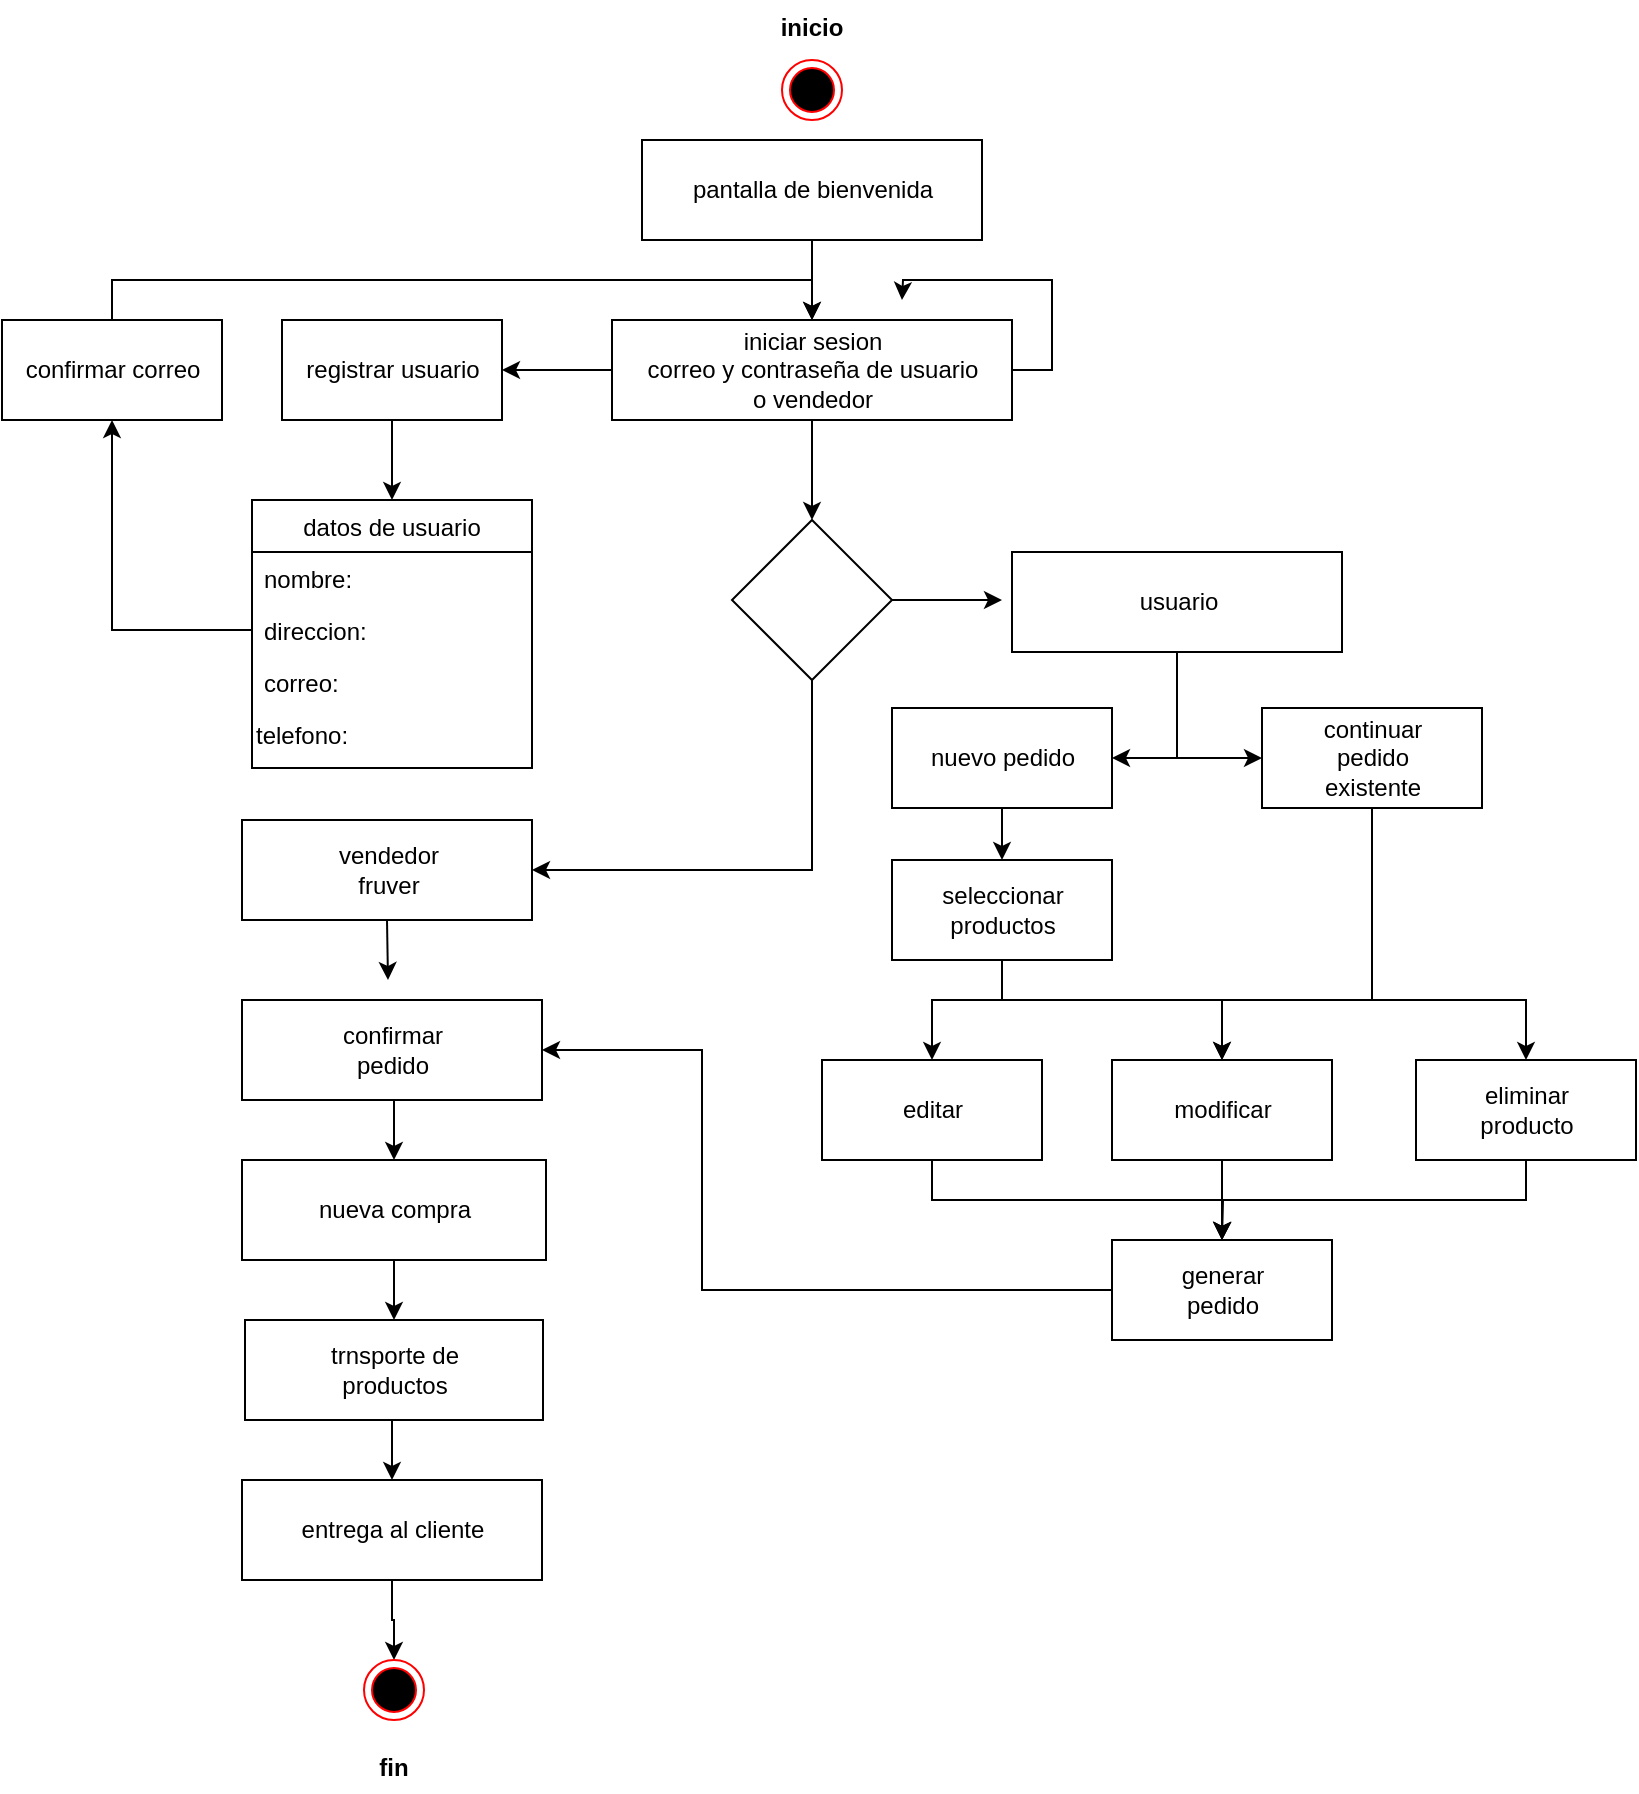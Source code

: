 <mxfile version="15.0.6" type="device"><diagram id="wgvO6Z1kjbj8WAzYOoMh" name="Page-1"><mxGraphModel dx="1043" dy="928" grid="1" gridSize="10" guides="1" tooltips="1" connect="1" arrows="1" fold="1" page="1" pageScale="1" pageWidth="1654" pageHeight="1169" math="0" shadow="0"><root><mxCell id="0"/><mxCell id="1" parent="0"/><mxCell id="yx6_1uoac7pyXPdlo_jv-1" value="" style="ellipse;html=1;shape=endState;fillColor=#000000;strokeColor=#ff0000;" vertex="1" parent="1"><mxGeometry x="400" y="40" width="30" height="30" as="geometry"/></mxCell><mxCell id="yx6_1uoac7pyXPdlo_jv-2" value="inicio" style="text;align=center;fontStyle=1;verticalAlign=middle;spacingLeft=3;spacingRight=3;strokeColor=none;rotatable=0;points=[[0,0.5],[1,0.5]];portConstraint=eastwest;" vertex="1" parent="1"><mxGeometry x="375" y="10" width="80" height="26" as="geometry"/></mxCell><mxCell id="yx6_1uoac7pyXPdlo_jv-18" style="edgeStyle=orthogonalEdgeStyle;rounded=0;orthogonalLoop=1;jettySize=auto;html=1;exitX=0.5;exitY=1;exitDx=0;exitDy=0;entryX=0.5;entryY=0;entryDx=0;entryDy=0;" edge="1" parent="1" source="yx6_1uoac7pyXPdlo_jv-3" target="yx6_1uoac7pyXPdlo_jv-4"><mxGeometry relative="1" as="geometry"/></mxCell><mxCell id="yx6_1uoac7pyXPdlo_jv-3" value="pantalla de bienvenida" style="html=1;" vertex="1" parent="1"><mxGeometry x="330" y="80" width="170" height="50" as="geometry"/></mxCell><mxCell id="yx6_1uoac7pyXPdlo_jv-19" style="edgeStyle=orthogonalEdgeStyle;rounded=0;orthogonalLoop=1;jettySize=auto;html=1;exitX=0;exitY=0.5;exitDx=0;exitDy=0;entryX=1;entryY=0.5;entryDx=0;entryDy=0;" edge="1" parent="1" source="yx6_1uoac7pyXPdlo_jv-4" target="yx6_1uoac7pyXPdlo_jv-5"><mxGeometry relative="1" as="geometry"/></mxCell><mxCell id="yx6_1uoac7pyXPdlo_jv-26" style="edgeStyle=orthogonalEdgeStyle;rounded=0;orthogonalLoop=1;jettySize=auto;html=1;exitX=1;exitY=0.5;exitDx=0;exitDy=0;" edge="1" parent="1" source="yx6_1uoac7pyXPdlo_jv-4"><mxGeometry relative="1" as="geometry"><mxPoint x="460" y="160" as="targetPoint"/></mxGeometry></mxCell><mxCell id="yx6_1uoac7pyXPdlo_jv-29" style="edgeStyle=orthogonalEdgeStyle;rounded=0;orthogonalLoop=1;jettySize=auto;html=1;exitX=0.5;exitY=1;exitDx=0;exitDy=0;entryX=0.5;entryY=0;entryDx=0;entryDy=0;" edge="1" parent="1" source="yx6_1uoac7pyXPdlo_jv-4" target="yx6_1uoac7pyXPdlo_jv-28"><mxGeometry relative="1" as="geometry"/></mxCell><mxCell id="yx6_1uoac7pyXPdlo_jv-4" value="&lt;div&gt;iniciar sesion &lt;br&gt;&lt;/div&gt;&lt;div&gt;correo y contraseña de usuario&lt;/div&gt;&lt;div&gt;o vendedor&lt;br&gt;&lt;/div&gt;" style="html=1;" vertex="1" parent="1"><mxGeometry x="315" y="170" width="200" height="50" as="geometry"/></mxCell><mxCell id="yx6_1uoac7pyXPdlo_jv-20" style="edgeStyle=orthogonalEdgeStyle;rounded=0;orthogonalLoop=1;jettySize=auto;html=1;exitX=0.5;exitY=1;exitDx=0;exitDy=0;entryX=0.5;entryY=0;entryDx=0;entryDy=0;" edge="1" parent="1" source="yx6_1uoac7pyXPdlo_jv-5" target="yx6_1uoac7pyXPdlo_jv-6"><mxGeometry relative="1" as="geometry"/></mxCell><mxCell id="yx6_1uoac7pyXPdlo_jv-5" value="registrar usuario" style="html=1;" vertex="1" parent="1"><mxGeometry x="150" y="170" width="110" height="50" as="geometry"/></mxCell><mxCell id="yx6_1uoac7pyXPdlo_jv-6" value="datos de usuario" style="swimlane;fontStyle=0;childLayout=stackLayout;horizontal=1;startSize=26;fillColor=none;horizontalStack=0;resizeParent=1;resizeParentMax=0;resizeLast=0;collapsible=1;marginBottom=0;" vertex="1" parent="1"><mxGeometry x="135" y="260" width="140" height="134" as="geometry"/></mxCell><mxCell id="yx6_1uoac7pyXPdlo_jv-7" value="nombre:" style="text;strokeColor=none;fillColor=none;align=left;verticalAlign=top;spacingLeft=4;spacingRight=4;overflow=hidden;rotatable=0;points=[[0,0.5],[1,0.5]];portConstraint=eastwest;" vertex="1" parent="yx6_1uoac7pyXPdlo_jv-6"><mxGeometry y="26" width="140" height="26" as="geometry"/></mxCell><mxCell id="yx6_1uoac7pyXPdlo_jv-8" value="direccion:" style="text;strokeColor=none;fillColor=none;align=left;verticalAlign=top;spacingLeft=4;spacingRight=4;overflow=hidden;rotatable=0;points=[[0,0.5],[1,0.5]];portConstraint=eastwest;" vertex="1" parent="yx6_1uoac7pyXPdlo_jv-6"><mxGeometry y="52" width="140" height="26" as="geometry"/></mxCell><mxCell id="yx6_1uoac7pyXPdlo_jv-9" value="correo:" style="text;strokeColor=none;fillColor=none;align=left;verticalAlign=top;spacingLeft=4;spacingRight=4;overflow=hidden;rotatable=0;points=[[0,0.5],[1,0.5]];portConstraint=eastwest;" vertex="1" parent="yx6_1uoac7pyXPdlo_jv-6"><mxGeometry y="78" width="140" height="26" as="geometry"/></mxCell><mxCell id="yx6_1uoac7pyXPdlo_jv-14" value="telefono:" style="text;whiteSpace=wrap;html=1;" vertex="1" parent="yx6_1uoac7pyXPdlo_jv-6"><mxGeometry y="104" width="140" height="30" as="geometry"/></mxCell><mxCell id="yx6_1uoac7pyXPdlo_jv-22" style="edgeStyle=orthogonalEdgeStyle;rounded=0;orthogonalLoop=1;jettySize=auto;html=1;exitX=0.5;exitY=0;exitDx=0;exitDy=0;entryX=0.5;entryY=0;entryDx=0;entryDy=0;" edge="1" parent="1" source="yx6_1uoac7pyXPdlo_jv-15" target="yx6_1uoac7pyXPdlo_jv-4"><mxGeometry relative="1" as="geometry"/></mxCell><mxCell id="yx6_1uoac7pyXPdlo_jv-15" value="confirmar correo" style="html=1;" vertex="1" parent="1"><mxGeometry x="10" y="170" width="110" height="50" as="geometry"/></mxCell><mxCell id="yx6_1uoac7pyXPdlo_jv-21" style="edgeStyle=orthogonalEdgeStyle;rounded=0;orthogonalLoop=1;jettySize=auto;html=1;exitX=0;exitY=0.5;exitDx=0;exitDy=0;entryX=0.5;entryY=1;entryDx=0;entryDy=0;" edge="1" parent="1" source="yx6_1uoac7pyXPdlo_jv-8" target="yx6_1uoac7pyXPdlo_jv-15"><mxGeometry relative="1" as="geometry"/></mxCell><mxCell id="yx6_1uoac7pyXPdlo_jv-32" style="edgeStyle=orthogonalEdgeStyle;rounded=0;orthogonalLoop=1;jettySize=auto;html=1;exitX=0.5;exitY=1;exitDx=0;exitDy=0;entryX=1;entryY=0.5;entryDx=0;entryDy=0;" edge="1" parent="1" source="yx6_1uoac7pyXPdlo_jv-28" target="yx6_1uoac7pyXPdlo_jv-30"><mxGeometry relative="1" as="geometry"/></mxCell><mxCell id="yx6_1uoac7pyXPdlo_jv-33" style="edgeStyle=orthogonalEdgeStyle;rounded=0;orthogonalLoop=1;jettySize=auto;html=1;exitX=1;exitY=0.5;exitDx=0;exitDy=0;" edge="1" parent="1" source="yx6_1uoac7pyXPdlo_jv-28"><mxGeometry relative="1" as="geometry"><mxPoint x="510" y="310" as="targetPoint"/></mxGeometry></mxCell><mxCell id="yx6_1uoac7pyXPdlo_jv-28" value="" style="rhombus;whiteSpace=wrap;html=1;" vertex="1" parent="1"><mxGeometry x="375" y="270" width="80" height="80" as="geometry"/></mxCell><mxCell id="yx6_1uoac7pyXPdlo_jv-57" style="edgeStyle=orthogonalEdgeStyle;rounded=0;orthogonalLoop=1;jettySize=auto;html=1;exitX=0.5;exitY=1;exitDx=0;exitDy=0;" edge="1" parent="1" source="yx6_1uoac7pyXPdlo_jv-30"><mxGeometry relative="1" as="geometry"><mxPoint x="203" y="500" as="targetPoint"/></mxGeometry></mxCell><mxCell id="yx6_1uoac7pyXPdlo_jv-30" value="&lt;div&gt;vendedor&lt;/div&gt;&lt;div&gt;fruver&lt;br&gt;&lt;/div&gt;" style="html=1;" vertex="1" parent="1"><mxGeometry x="130" y="420" width="145" height="50" as="geometry"/></mxCell><mxCell id="yx6_1uoac7pyXPdlo_jv-39" style="edgeStyle=orthogonalEdgeStyle;rounded=0;orthogonalLoop=1;jettySize=auto;html=1;exitX=0.5;exitY=1;exitDx=0;exitDy=0;entryX=1;entryY=0.5;entryDx=0;entryDy=0;" edge="1" parent="1" source="yx6_1uoac7pyXPdlo_jv-31" target="yx6_1uoac7pyXPdlo_jv-34"><mxGeometry relative="1" as="geometry"/></mxCell><mxCell id="yx6_1uoac7pyXPdlo_jv-40" style="edgeStyle=orthogonalEdgeStyle;rounded=0;orthogonalLoop=1;jettySize=auto;html=1;exitX=0.5;exitY=1;exitDx=0;exitDy=0;entryX=0;entryY=0.5;entryDx=0;entryDy=0;" edge="1" parent="1" source="yx6_1uoac7pyXPdlo_jv-31" target="yx6_1uoac7pyXPdlo_jv-35"><mxGeometry relative="1" as="geometry"/></mxCell><mxCell id="yx6_1uoac7pyXPdlo_jv-31" value="usuario" style="html=1;" vertex="1" parent="1"><mxGeometry x="515" y="286" width="165" height="50" as="geometry"/></mxCell><mxCell id="yx6_1uoac7pyXPdlo_jv-41" style="edgeStyle=orthogonalEdgeStyle;rounded=0;orthogonalLoop=1;jettySize=auto;html=1;exitX=0.5;exitY=1;exitDx=0;exitDy=0;entryX=0.5;entryY=0;entryDx=0;entryDy=0;" edge="1" parent="1" source="yx6_1uoac7pyXPdlo_jv-34" target="yx6_1uoac7pyXPdlo_jv-36"><mxGeometry relative="1" as="geometry"/></mxCell><mxCell id="yx6_1uoac7pyXPdlo_jv-34" value="nuevo pedido" style="html=1;" vertex="1" parent="1"><mxGeometry x="455" y="364" width="110" height="50" as="geometry"/></mxCell><mxCell id="yx6_1uoac7pyXPdlo_jv-51" style="edgeStyle=orthogonalEdgeStyle;rounded=0;orthogonalLoop=1;jettySize=auto;html=1;exitX=0.5;exitY=1;exitDx=0;exitDy=0;entryX=0.5;entryY=0;entryDx=0;entryDy=0;" edge="1" parent="1" source="yx6_1uoac7pyXPdlo_jv-35" target="yx6_1uoac7pyXPdlo_jv-42"><mxGeometry relative="1" as="geometry"><mxPoint x="695" y="520" as="targetPoint"/><Array as="points"><mxPoint x="695" y="510"/><mxPoint x="620" y="510"/></Array></mxGeometry></mxCell><mxCell id="yx6_1uoac7pyXPdlo_jv-54" style="edgeStyle=orthogonalEdgeStyle;rounded=0;orthogonalLoop=1;jettySize=auto;html=1;exitX=0.5;exitY=1;exitDx=0;exitDy=0;entryX=0.5;entryY=0;entryDx=0;entryDy=0;" edge="1" parent="1" source="yx6_1uoac7pyXPdlo_jv-35" target="yx6_1uoac7pyXPdlo_jv-43"><mxGeometry relative="1" as="geometry"><Array as="points"><mxPoint x="695" y="510"/><mxPoint x="772" y="510"/></Array></mxGeometry></mxCell><mxCell id="yx6_1uoac7pyXPdlo_jv-35" value="&lt;div&gt;continuar&lt;/div&gt;&lt;div&gt;pedido &lt;br&gt;&lt;/div&gt;&lt;div&gt;existente&lt;br&gt;&lt;/div&gt;" style="html=1;" vertex="1" parent="1"><mxGeometry x="640" y="364" width="110" height="50" as="geometry"/></mxCell><mxCell id="yx6_1uoac7pyXPdlo_jv-50" style="edgeStyle=orthogonalEdgeStyle;rounded=0;orthogonalLoop=1;jettySize=auto;html=1;exitX=0.5;exitY=1;exitDx=0;exitDy=0;entryX=0.5;entryY=0;entryDx=0;entryDy=0;" edge="1" parent="1" source="yx6_1uoac7pyXPdlo_jv-36" target="yx6_1uoac7pyXPdlo_jv-42"><mxGeometry relative="1" as="geometry"><mxPoint x="512.91" y="515" as="targetPoint"/><Array as="points"><mxPoint x="510" y="510"/><mxPoint x="620" y="510"/></Array></mxGeometry></mxCell><mxCell id="yx6_1uoac7pyXPdlo_jv-55" style="edgeStyle=orthogonalEdgeStyle;rounded=0;orthogonalLoop=1;jettySize=auto;html=1;exitX=0.5;exitY=1;exitDx=0;exitDy=0;entryX=0.5;entryY=0;entryDx=0;entryDy=0;" edge="1" parent="1" source="yx6_1uoac7pyXPdlo_jv-36" target="yx6_1uoac7pyXPdlo_jv-44"><mxGeometry relative="1" as="geometry"><Array as="points"><mxPoint x="510" y="510"/><mxPoint x="475" y="510"/></Array></mxGeometry></mxCell><mxCell id="yx6_1uoac7pyXPdlo_jv-36" value="&lt;div&gt;seleccionar &lt;br&gt;&lt;/div&gt;&lt;div&gt;productos&lt;br&gt;&lt;/div&gt;" style="html=1;" vertex="1" parent="1"><mxGeometry x="455" y="440" width="110" height="50" as="geometry"/></mxCell><mxCell id="yx6_1uoac7pyXPdlo_jv-48" style="edgeStyle=orthogonalEdgeStyle;rounded=0;orthogonalLoop=1;jettySize=auto;html=1;exitX=0.5;exitY=1;exitDx=0;exitDy=0;entryX=0.5;entryY=0;entryDx=0;entryDy=0;" edge="1" parent="1" source="yx6_1uoac7pyXPdlo_jv-42" target="yx6_1uoac7pyXPdlo_jv-45"><mxGeometry relative="1" as="geometry"/></mxCell><mxCell id="yx6_1uoac7pyXPdlo_jv-42" value="modificar" style="html=1;" vertex="1" parent="1"><mxGeometry x="565" y="540" width="110" height="50" as="geometry"/></mxCell><mxCell id="yx6_1uoac7pyXPdlo_jv-47" style="edgeStyle=orthogonalEdgeStyle;rounded=0;orthogonalLoop=1;jettySize=auto;html=1;exitX=0.5;exitY=1;exitDx=0;exitDy=0;" edge="1" parent="1" source="yx6_1uoac7pyXPdlo_jv-43"><mxGeometry relative="1" as="geometry"><mxPoint x="620" y="630" as="targetPoint"/></mxGeometry></mxCell><mxCell id="yx6_1uoac7pyXPdlo_jv-43" value="&lt;div&gt;eliminar &lt;br&gt;&lt;/div&gt;&lt;div&gt;producto&lt;/div&gt;" style="html=1;" vertex="1" parent="1"><mxGeometry x="717" y="540" width="110" height="50" as="geometry"/></mxCell><mxCell id="yx6_1uoac7pyXPdlo_jv-46" style="edgeStyle=orthogonalEdgeStyle;rounded=0;orthogonalLoop=1;jettySize=auto;html=1;exitX=0.5;exitY=1;exitDx=0;exitDy=0;entryX=0.5;entryY=0;entryDx=0;entryDy=0;" edge="1" parent="1" source="yx6_1uoac7pyXPdlo_jv-44" target="yx6_1uoac7pyXPdlo_jv-45"><mxGeometry relative="1" as="geometry"/></mxCell><mxCell id="yx6_1uoac7pyXPdlo_jv-44" value="editar" style="html=1;" vertex="1" parent="1"><mxGeometry x="420" y="540" width="110" height="50" as="geometry"/></mxCell><mxCell id="yx6_1uoac7pyXPdlo_jv-58" style="edgeStyle=orthogonalEdgeStyle;rounded=0;orthogonalLoop=1;jettySize=auto;html=1;exitX=0;exitY=0.5;exitDx=0;exitDy=0;entryX=1;entryY=0.5;entryDx=0;entryDy=0;" edge="1" parent="1" source="yx6_1uoac7pyXPdlo_jv-45" target="yx6_1uoac7pyXPdlo_jv-56"><mxGeometry relative="1" as="geometry"><Array as="points"><mxPoint x="360" y="655"/><mxPoint x="360" y="535"/></Array></mxGeometry></mxCell><mxCell id="yx6_1uoac7pyXPdlo_jv-45" value="&lt;div&gt;generar &lt;br&gt;&lt;/div&gt;&lt;div&gt;pedido&lt;br&gt;&lt;/div&gt;" style="html=1;" vertex="1" parent="1"><mxGeometry x="565" y="630" width="110" height="50" as="geometry"/></mxCell><mxCell id="yx6_1uoac7pyXPdlo_jv-64" style="edgeStyle=orthogonalEdgeStyle;rounded=0;orthogonalLoop=1;jettySize=auto;html=1;exitX=0.5;exitY=1;exitDx=0;exitDy=0;entryX=0.5;entryY=0;entryDx=0;entryDy=0;" edge="1" parent="1" source="yx6_1uoac7pyXPdlo_jv-56" target="yx6_1uoac7pyXPdlo_jv-59"><mxGeometry relative="1" as="geometry"/></mxCell><mxCell id="yx6_1uoac7pyXPdlo_jv-56" value="&lt;div&gt;confirmar &lt;br&gt;&lt;/div&gt;&lt;div&gt;pedido&lt;br&gt;&lt;/div&gt;" style="html=1;" vertex="1" parent="1"><mxGeometry x="130" y="510" width="150" height="50" as="geometry"/></mxCell><mxCell id="yx6_1uoac7pyXPdlo_jv-65" style="edgeStyle=orthogonalEdgeStyle;rounded=0;orthogonalLoop=1;jettySize=auto;html=1;exitX=0.5;exitY=1;exitDx=0;exitDy=0;entryX=0.5;entryY=0;entryDx=0;entryDy=0;" edge="1" parent="1" source="yx6_1uoac7pyXPdlo_jv-59" target="yx6_1uoac7pyXPdlo_jv-60"><mxGeometry relative="1" as="geometry"/></mxCell><mxCell id="yx6_1uoac7pyXPdlo_jv-59" value="nueva compra" style="html=1;" vertex="1" parent="1"><mxGeometry x="130" y="590" width="152" height="50" as="geometry"/></mxCell><mxCell id="yx6_1uoac7pyXPdlo_jv-66" style="edgeStyle=orthogonalEdgeStyle;rounded=0;orthogonalLoop=1;jettySize=auto;html=1;exitX=0.5;exitY=1;exitDx=0;exitDy=0;entryX=0.5;entryY=0;entryDx=0;entryDy=0;" edge="1" parent="1" source="yx6_1uoac7pyXPdlo_jv-60" target="yx6_1uoac7pyXPdlo_jv-61"><mxGeometry relative="1" as="geometry"/></mxCell><mxCell id="yx6_1uoac7pyXPdlo_jv-60" value="&lt;div&gt;trnsporte de&lt;/div&gt;&lt;div&gt;productos&lt;br&gt;&lt;/div&gt;" style="html=1;" vertex="1" parent="1"><mxGeometry x="131.5" y="670" width="149" height="50" as="geometry"/></mxCell><mxCell id="yx6_1uoac7pyXPdlo_jv-67" style="edgeStyle=orthogonalEdgeStyle;rounded=0;orthogonalLoop=1;jettySize=auto;html=1;exitX=0.5;exitY=1;exitDx=0;exitDy=0;entryX=0.5;entryY=0;entryDx=0;entryDy=0;" edge="1" parent="1" source="yx6_1uoac7pyXPdlo_jv-61" target="yx6_1uoac7pyXPdlo_jv-62"><mxGeometry relative="1" as="geometry"/></mxCell><mxCell id="yx6_1uoac7pyXPdlo_jv-61" value="entrega al cliente" style="html=1;" vertex="1" parent="1"><mxGeometry x="130" y="750" width="150" height="50" as="geometry"/></mxCell><mxCell id="yx6_1uoac7pyXPdlo_jv-62" value="" style="ellipse;html=1;shape=endState;fillColor=#000000;strokeColor=#ff0000;" vertex="1" parent="1"><mxGeometry x="191" y="840" width="30" height="30" as="geometry"/></mxCell><mxCell id="yx6_1uoac7pyXPdlo_jv-63" value="fin" style="text;align=center;fontStyle=1;verticalAlign=middle;spacingLeft=3;spacingRight=3;strokeColor=none;rotatable=0;points=[[0,0.5],[1,0.5]];portConstraint=eastwest;" vertex="1" parent="1"><mxGeometry x="166" y="880" width="80" height="26" as="geometry"/></mxCell></root></mxGraphModel></diagram></mxfile>